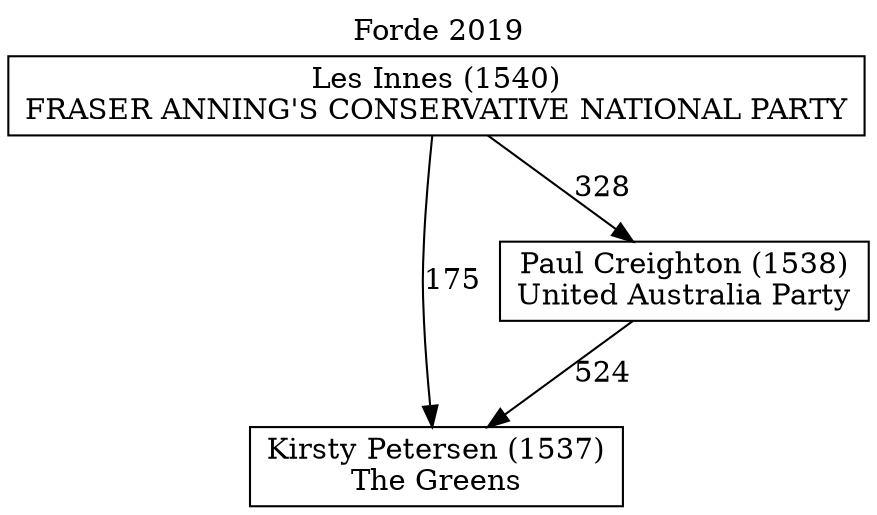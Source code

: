 // House preference flow
digraph "Kirsty Petersen (1537)_Forde_2019" {
	graph [label="Forde 2019" labelloc=t mclimit=10]
	node [shape=box]
	"Kirsty Petersen (1537)" [label="Kirsty Petersen (1537)
The Greens"]
	"Les Innes (1540)" [label="Les Innes (1540)
FRASER ANNING'S CONSERVATIVE NATIONAL PARTY"]
	"Paul Creighton (1538)" [label="Paul Creighton (1538)
United Australia Party"]
	"Les Innes (1540)" -> "Kirsty Petersen (1537)" [label=175]
	"Les Innes (1540)" -> "Paul Creighton (1538)" [label=328]
	"Paul Creighton (1538)" -> "Kirsty Petersen (1537)" [label=524]
}
